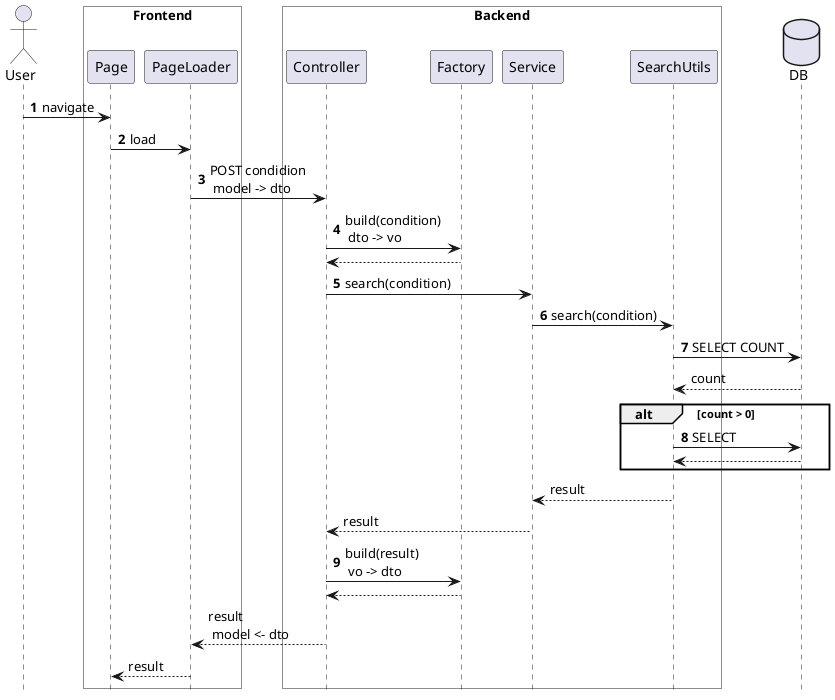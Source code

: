 @startuml search-page-init

hide footbox
autonumber

actor User

box "Frontend" #ffffff
  participant Page
  participant PageLoader
end box

box "Backend" #ffffff
  participant Controller
  participant Factory
  participant Service
  participant SearchUtils
end box

database DB

User -> Page: navigate
Page -> PageLoader: load
PageLoader -> Controller: POST condidion \l model -> dto

Controller -> Factory: build(condition) \n dto -> vo
autonumber stop
Controller <-- Factory
autonumber resume
Controller -> Service: search(condition)
Service -> SearchUtils: search(condition)
SearchUtils -> DB: SELECT COUNT
autonumber stop
SearchUtils <-- DB: count
alt count > 0
  autonumber resume
  SearchUtils -> DB: SELECT
  autonumber stop
  SearchUtils <-- DB
end alt
Service <-- SearchUtils: result
Controller <-- Service: result
autonumber resume
Controller -> Factory: build(result) \l vo -> dto
autonumber stop
Controller <-- Factory

PageLoader <-- Controller: result \l model <- dto 
Page <-- PageLoader: result
